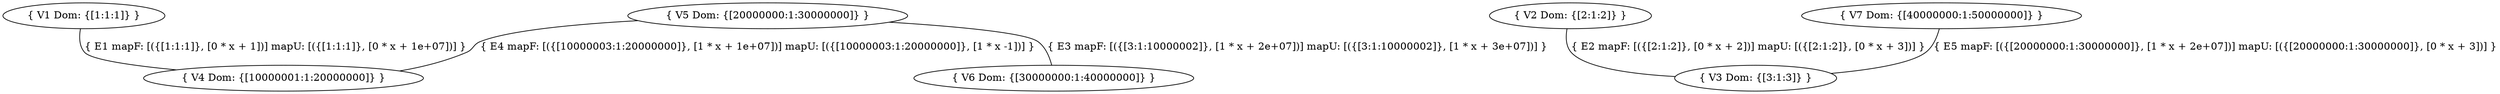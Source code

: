 digraph G{
    ratio="fill"
    node[shape="ellipse"]
    V1 [label="{ V1 Dom: {[1:1:1]} }"]
    V2 [label="{ V2 Dom: {[2:1:2]} }"]
    V3 [label="{ V3 Dom: {[3:1:3]} }"]
    V4 [label="{ V4 Dom: {[10000001:1:20000000]} }"]
    V5 [label="{ V5 Dom: {[20000000:1:30000000]} }"]
    V6 [label="{ V6 Dom: {[30000000:1:40000000]} }"]
    V7 [label="{ V7 Dom: {[40000000:1:50000000]} }"]
    
V1 -> V4 [label="{ E1 mapF: [({[1:1:1]}, [0 * x + 1])] mapU: [({[1:1:1]}, [0 * x + 1e+07])] }", arrowhead="none"]
    V2 -> V3 [label="{ E2 mapF: [({[2:1:2]}, [0 * x + 2])] mapU: [({[2:1:2]}, [0 * x + 3])] }", arrowhead="none"]
    V5 -> V6 [label="{ E3 mapF: [({[3:1:10000002]}, [1 * x + 2e+07])] mapU: [({[3:1:10000002]}, [1 * x + 3e+07])] }", arrowhead="none"]
    V5 -> V4 [label="{ E4 mapF: [({[10000003:1:20000000]}, [1 * x + 1e+07])] mapU: [({[10000003:1:20000000]}, [1 * x -1])] }", arrowhead="none"]
    V7 -> V3 [label="{ E5 mapF: [({[20000000:1:30000000]}, [1 * x + 2e+07])] mapU: [({[20000000:1:30000000]}, [0 * x + 3])] }", arrowhead="none"]
    
}
